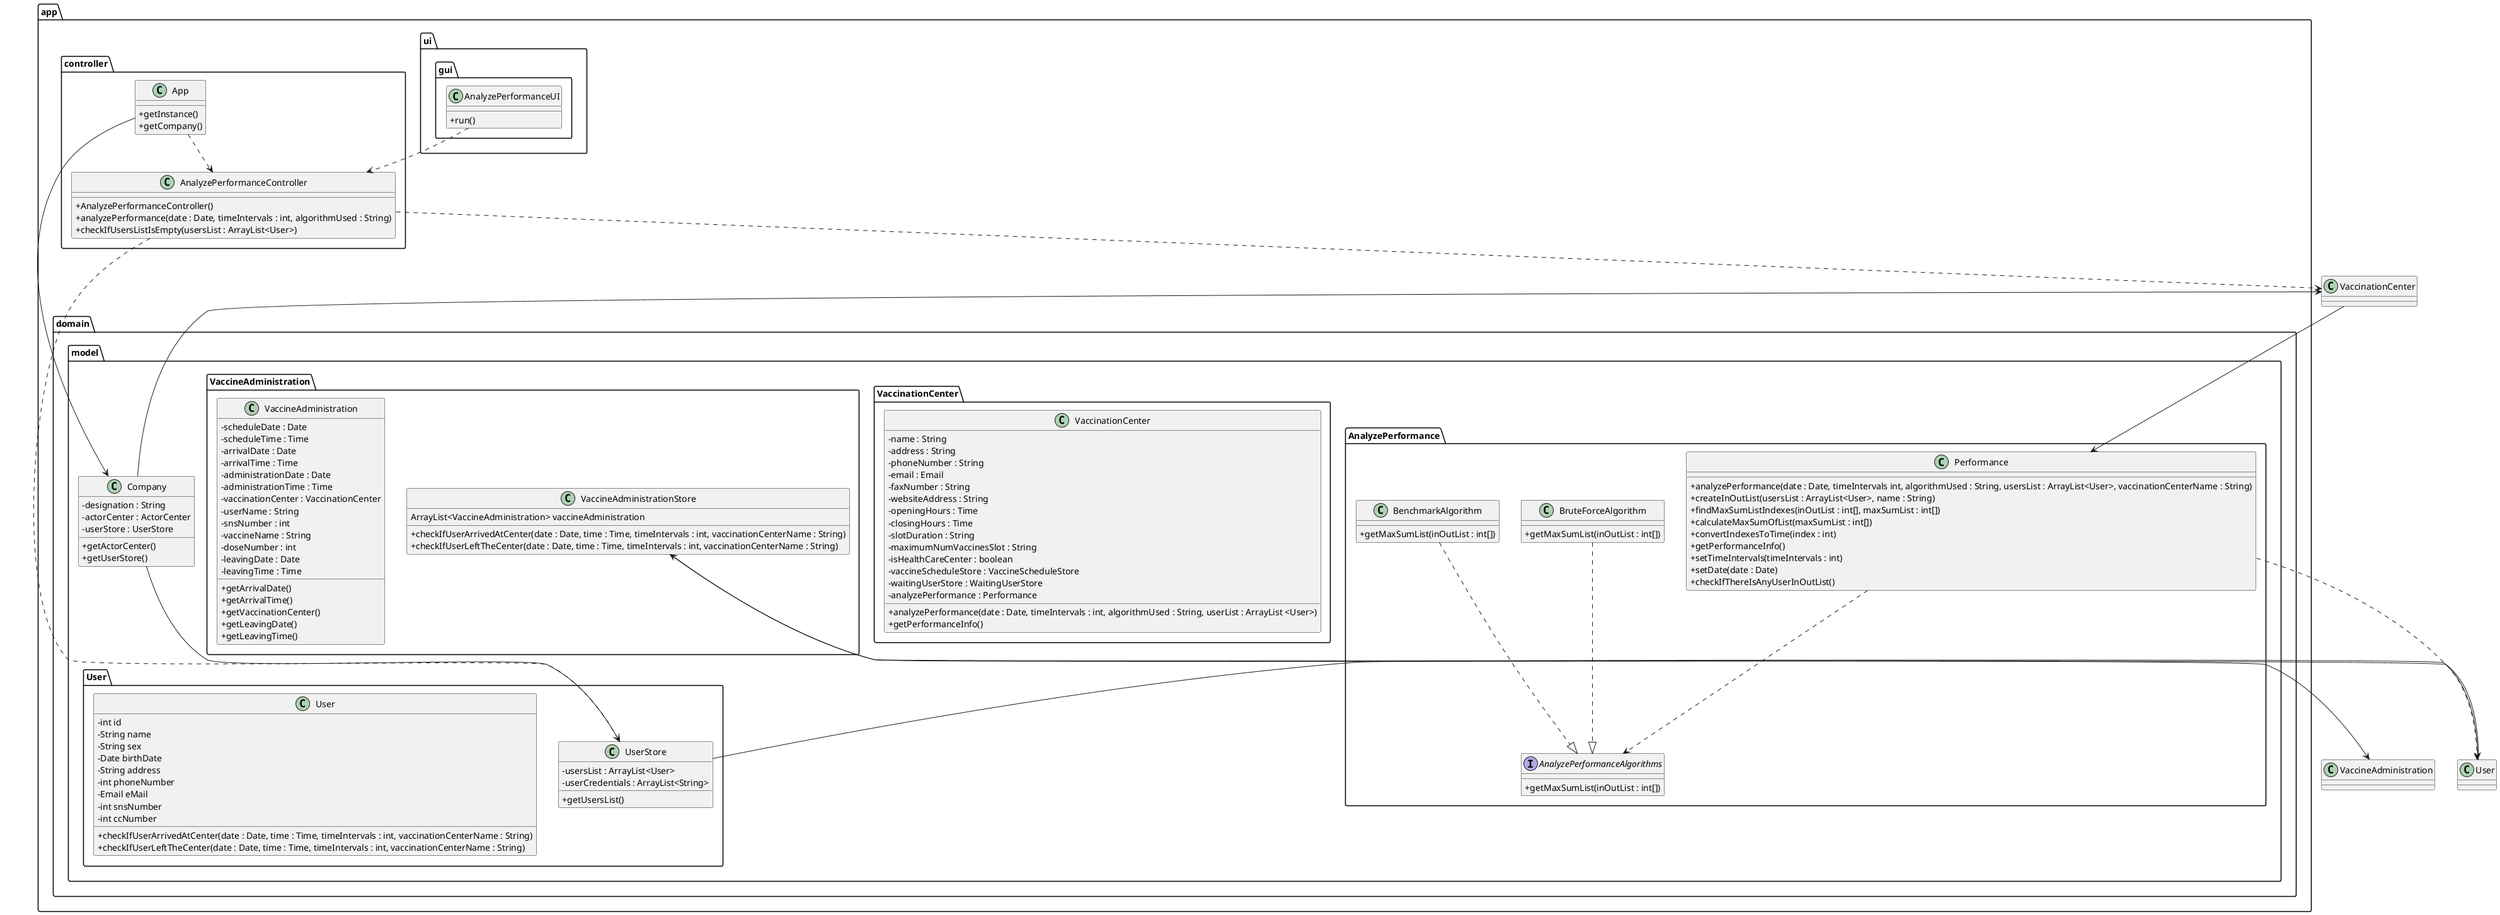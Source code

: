 @startuml
skinparam classAttributeIconSize 0



'-----------------------------------------------------'
package app.ui.gui{
class AnalyzePerformanceUI{
+ run()
}
}

package app.controller{
class AnalyzePerformanceController{
+ AnalyzePerformanceController()
+ analyzePerformance(date : Date, timeIntervals : int, algorithmUsed : String)
+ checkIfUsersListIsEmpty(usersList : ArrayList<User>)
}

class App{
+ getInstance()
+ getCompany()
}

}
package app.domain.model{
class Company{
- designation : String
- actorCenter : ActorCenter
- userStore : UserStore
+ getActorCenter()
+ getUserStore()
}
package AnalyzePerformance{
class Performance{
    + analyzePerformance(date : Date, timeIntervals int, algorithmUsed : String, usersList : ArrayList<User>, vaccinationCenterName : String)
    + createInOutList(usersList : ArrayList<User>, name : String)
    + findMaxSumListIndexes(inOutList : int[], maxSumList : int[])
    + calculateMaxSumOfList(maxSumList : int[])
    + convertIndexesToTime(index : int)
    + getPerformanceInfo()
    + setTimeIntervals(timeIntervals : int)
    + setDate(date : Date)
    + checkIfThereIsAnyUserInOutList()
}
interface AnalyzePerformanceAlgorithms{
+ getMaxSumList(inOutList : int[])
}
class BruteForceAlgorithm{
+ getMaxSumList(inOutList : int[])
}

class BenchmarkAlgorithm{
+ getMaxSumList(inOutList : int[])
}
}


package VaccinationCenter{
class VaccinationCenter{
- name : String
- address : String
- phoneNumber : String
- email : Email
- faxNumber : String
- websiteAddress : String
- openingHours : Time
- closingHours : Time
- slotDuration : String
- maximumNumVaccinesSlot : String
- isHealthCareCenter : boolean
- vaccineScheduleStore : VaccineScheduleStore
- waitingUserStore : WaitingUserStore
- analyzePerformance : Performance
+ analyzePerformance(date : Date, timeIntervals : int, algorithmUsed : String, userList : ArrayList <User>)
+ getPerformanceInfo()
}
}

package User{
class UserStore{
- usersList : ArrayList<User>
- userCredentials : ArrayList<String>
+ getUsersList()
}

class User{
-int id
-String name
-String sex
-Date birthDate
-String address
-int phoneNumber
-Email eMail
-int snsNumber
-int ccNumber
+ checkIfUserArrivedAtCenter(date : Date, time : Time, timeIntervals : int, vaccinationCenterName : String)
+ checkIfUserLeftTheCenter(date : Date, time : Time, timeIntervals : int, vaccinationCenterName : String)
}
}

package VaccineAdministration{
class VaccineAdministrationStore{
ArrayList<VaccineAdministration> vaccineAdministration
+ checkIfUserArrivedAtCenter(date : Date, time : Time, timeIntervals : int, vaccinationCenterName : String)
+ checkIfUserLeftTheCenter(date : Date, time : Time, timeIntervals : int, vaccinationCenterName : String)
}

class VaccineAdministration{
- scheduleDate : Date
- scheduleTime : Time
- arrivalDate : Date
- arrivalTime : Time
- administrationDate : Date
- administrationTime : Time
- vaccinationCenter : VaccinationCenter
- userName : String
- snsNumber : int
- vaccineName : String
- doseNumber : int
- leavingDate : Date
- leavingTime : Time
+ getArrivalDate()
+ getArrivalTime()
+ getVaccinationCenter()
+ getLeavingDate()
+ getLeavingTime()
}
}
}

App -> Company
App ..> AnalyzePerformanceController
Company -down-> UserStore
Company -> VaccinationCenter
AnalyzePerformanceUI ..> AnalyzePerformanceController
AnalyzePerformanceController ..-down-> UserStore
AnalyzePerformanceController ..down> VaccinationCenter
UserStore -down-> User
User -down-> VaccineAdministrationStore
VaccineAdministrationStore -down-> VaccineAdministration
VaccinationCenter -down-> Performance
Performance ..> AnalyzePerformanceAlgorithms
BruteForceAlgorithm ..|> AnalyzePerformanceAlgorithms
BenchmarkAlgorithm ..|> AnalyzePerformanceAlgorithms
Performance ..> User
@end